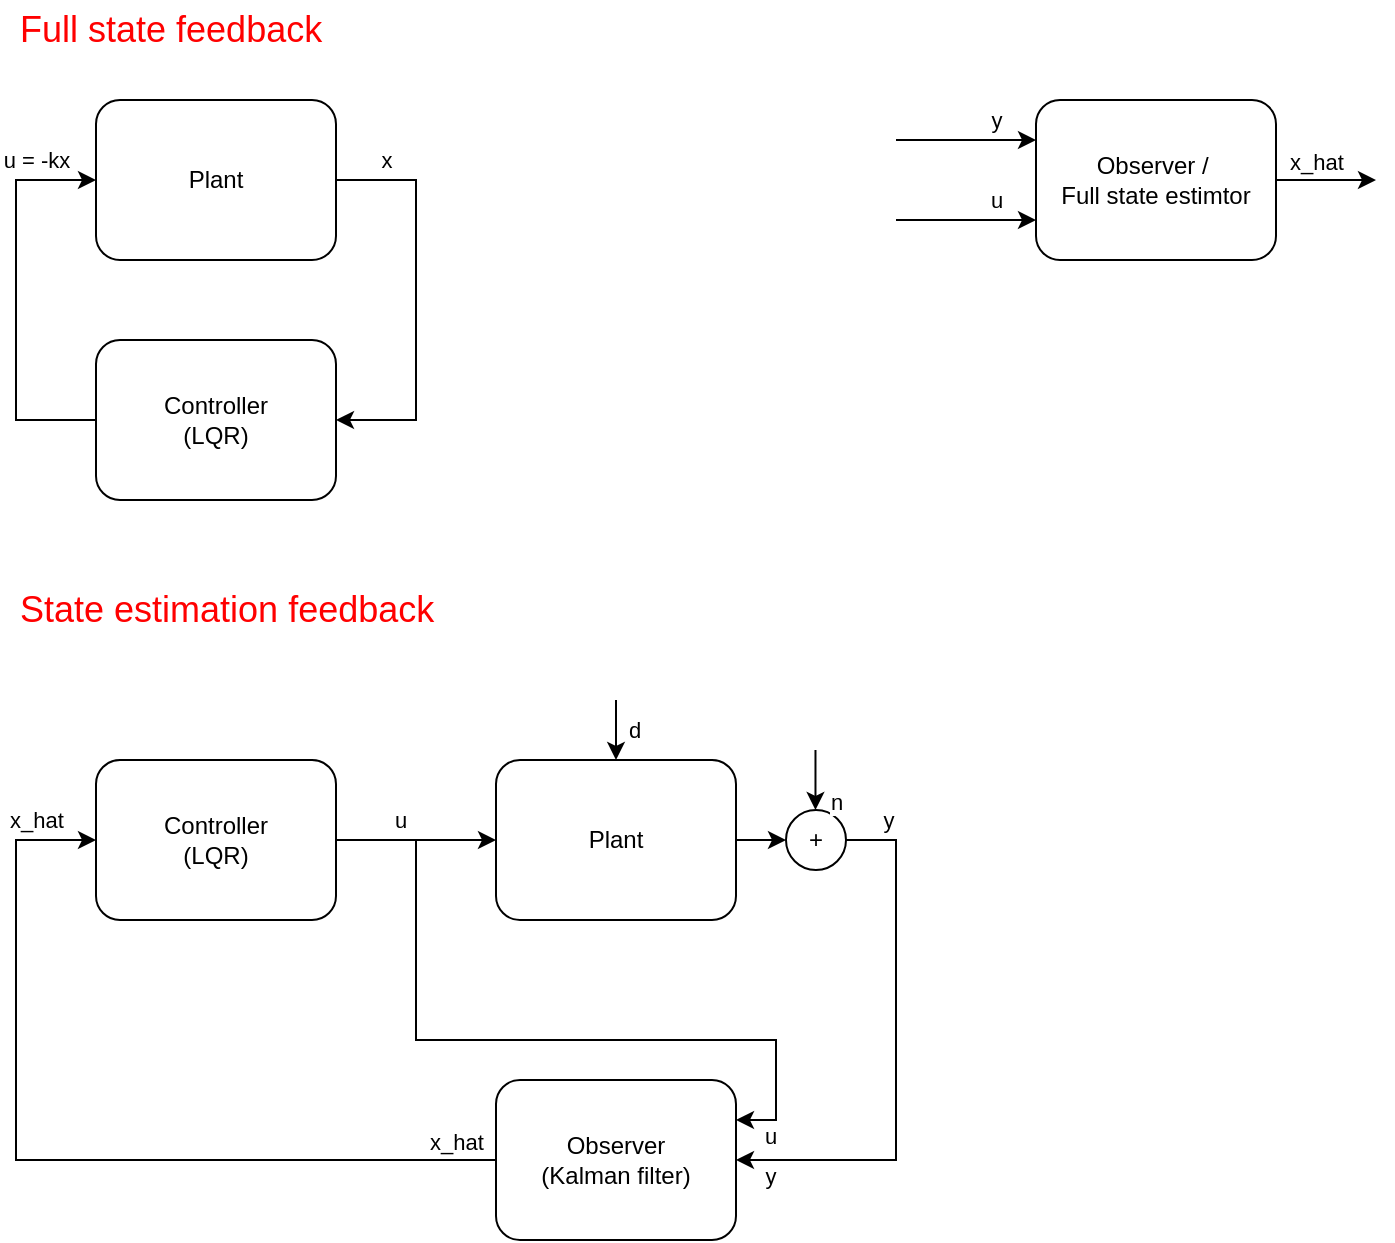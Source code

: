 <mxfile version="26.0.16">
  <diagram name="Page-1" id="7SEAcI8mhZDO4gK0xqJv">
    <mxGraphModel dx="1036" dy="657" grid="1" gridSize="10" guides="1" tooltips="1" connect="1" arrows="1" fold="1" page="1" pageScale="1" pageWidth="850" pageHeight="1100" background="none" math="1" shadow="0">
      <root>
        <mxCell id="0" />
        <mxCell id="1" parent="0" />
        <mxCell id="jNEHD31s4Rs4TwqSO5Y9-8" style="edgeStyle=orthogonalEdgeStyle;rounded=0;orthogonalLoop=1;jettySize=auto;html=1;entryX=1;entryY=0.5;entryDx=0;entryDy=0;exitX=1;exitY=0.5;exitDx=0;exitDy=0;" parent="1" source="jNEHD31s4Rs4TwqSO5Y9-2" target="jNEHD31s4Rs4TwqSO5Y9-3" edge="1">
          <mxGeometry relative="1" as="geometry">
            <Array as="points">
              <mxPoint x="240" y="190" />
              <mxPoint x="240" y="310" />
            </Array>
          </mxGeometry>
        </mxCell>
        <mxCell id="jNEHD31s4Rs4TwqSO5Y9-11" value="x" style="edgeLabel;html=1;align=center;verticalAlign=middle;resizable=0;points=[];" parent="jNEHD31s4Rs4TwqSO5Y9-8" vertex="1" connectable="0">
          <mxGeometry x="-0.75" y="1" relative="1" as="geometry">
            <mxPoint y="-9" as="offset" />
          </mxGeometry>
        </mxCell>
        <mxCell id="jNEHD31s4Rs4TwqSO5Y9-2" value="Plant" style="rounded=1;whiteSpace=wrap;html=1;" parent="1" vertex="1">
          <mxGeometry x="80" y="150" width="120" height="80" as="geometry" />
        </mxCell>
        <mxCell id="jNEHD31s4Rs4TwqSO5Y9-3" value="Controller&lt;br&gt;(LQR)" style="rounded=1;whiteSpace=wrap;html=1;" parent="1" vertex="1">
          <mxGeometry x="80" y="270" width="120" height="80" as="geometry" />
        </mxCell>
        <mxCell id="jNEHD31s4Rs4TwqSO5Y9-5" value="" style="edgeStyle=orthogonalEdgeStyle;rounded=0;orthogonalLoop=1;jettySize=auto;html=1;exitX=0;exitY=0.5;exitDx=0;exitDy=0;entryX=0;entryY=0.5;entryDx=0;entryDy=0;" parent="1" source="jNEHD31s4Rs4TwqSO5Y9-3" target="jNEHD31s4Rs4TwqSO5Y9-2" edge="1">
          <mxGeometry relative="1" as="geometry">
            <mxPoint x="20" y="190" as="sourcePoint" />
            <Array as="points">
              <mxPoint x="40" y="310" />
              <mxPoint x="40" y="190" />
            </Array>
          </mxGeometry>
        </mxCell>
        <mxCell id="jNEHD31s4Rs4TwqSO5Y9-12" value="u = -kx" style="edgeLabel;html=1;align=center;verticalAlign=middle;resizable=0;points=[];" parent="jNEHD31s4Rs4TwqSO5Y9-5" vertex="1" connectable="0">
          <mxGeometry x="-0.13" relative="1" as="geometry">
            <mxPoint x="10" y="-83" as="offset" />
          </mxGeometry>
        </mxCell>
        <mxCell id="jNEHD31s4Rs4TwqSO5Y9-13" value="Full state feedback" style="text;html=1;align=left;verticalAlign=middle;whiteSpace=wrap;rounded=0;fontSize=18;fontColor=#FF0000;movable=1;resizable=1;rotatable=1;deletable=1;editable=1;locked=0;connectable=1;" parent="1" vertex="1">
          <mxGeometry x="40" y="100" width="210" height="30" as="geometry" />
        </mxCell>
        <mxCell id="IQXI2ts_KiW_VjEzkFpI-3" style="edgeStyle=orthogonalEdgeStyle;rounded=0;orthogonalLoop=1;jettySize=auto;html=1;entryX=1;entryY=0.5;entryDx=0;entryDy=0;" parent="1" target="IQXI2ts_KiW_VjEzkFpI-5" edge="1">
          <mxGeometry relative="1" as="geometry">
            <mxPoint x="480" y="520" as="targetPoint" />
            <Array as="points">
              <mxPoint x="480" y="520" />
              <mxPoint x="480" y="680" />
            </Array>
            <mxPoint x="440" y="520" as="sourcePoint" />
          </mxGeometry>
        </mxCell>
        <mxCell id="X9ihv3QfzVHjMY8zq7Vj-11" value="y" style="edgeLabel;html=1;align=center;verticalAlign=middle;resizable=0;points=[];" vertex="1" connectable="0" parent="IQXI2ts_KiW_VjEzkFpI-3">
          <mxGeometry x="-0.746" y="-3" relative="1" as="geometry">
            <mxPoint y="-13" as="offset" />
          </mxGeometry>
        </mxCell>
        <mxCell id="X9ihv3QfzVHjMY8zq7Vj-8" value="" style="edgeStyle=orthogonalEdgeStyle;rounded=0;orthogonalLoop=1;jettySize=auto;html=1;" edge="1" parent="1" source="IQXI2ts_KiW_VjEzkFpI-1" target="X9ihv3QfzVHjMY8zq7Vj-6">
          <mxGeometry relative="1" as="geometry" />
        </mxCell>
        <mxCell id="IQXI2ts_KiW_VjEzkFpI-1" value="Plant" style="rounded=1;whiteSpace=wrap;html=1;" parent="1" vertex="1">
          <mxGeometry x="280" y="480" width="120" height="80" as="geometry" />
        </mxCell>
        <mxCell id="IQXI2ts_KiW_VjEzkFpI-12" style="edgeStyle=orthogonalEdgeStyle;rounded=0;orthogonalLoop=1;jettySize=auto;html=1;exitX=0;exitY=0.5;exitDx=0;exitDy=0;entryX=0;entryY=0.5;entryDx=0;entryDy=0;" parent="1" source="IQXI2ts_KiW_VjEzkFpI-5" target="IQXI2ts_KiW_VjEzkFpI-7" edge="1">
          <mxGeometry relative="1" as="geometry">
            <Array as="points">
              <mxPoint x="40" y="680" />
              <mxPoint x="40" y="520" />
            </Array>
          </mxGeometry>
        </mxCell>
        <mxCell id="IQXI2ts_KiW_VjEzkFpI-13" value="x_hat" style="edgeLabel;html=1;align=center;verticalAlign=middle;resizable=0;points=[];" parent="IQXI2ts_KiW_VjEzkFpI-12" vertex="1" connectable="0">
          <mxGeometry x="0.9" y="-2" relative="1" as="geometry">
            <mxPoint x="-8" y="-12" as="offset" />
          </mxGeometry>
        </mxCell>
        <mxCell id="IQXI2ts_KiW_VjEzkFpI-5" value="Observer&lt;br&gt;(Kalman filter)" style="rounded=1;whiteSpace=wrap;html=1;" parent="1" vertex="1">
          <mxGeometry x="280" y="640" width="120" height="80" as="geometry" />
        </mxCell>
        <mxCell id="IQXI2ts_KiW_VjEzkFpI-8" style="edgeStyle=orthogonalEdgeStyle;rounded=0;orthogonalLoop=1;jettySize=auto;html=1;exitX=1;exitY=0.5;exitDx=0;exitDy=0;entryX=0;entryY=0.5;entryDx=0;entryDy=0;" parent="1" source="IQXI2ts_KiW_VjEzkFpI-7" target="IQXI2ts_KiW_VjEzkFpI-1" edge="1">
          <mxGeometry relative="1" as="geometry" />
        </mxCell>
        <mxCell id="IQXI2ts_KiW_VjEzkFpI-9" value="u" style="edgeLabel;html=1;align=center;verticalAlign=middle;resizable=0;points=[];" parent="IQXI2ts_KiW_VjEzkFpI-8" vertex="1" connectable="0">
          <mxGeometry x="-0.2" y="-1" relative="1" as="geometry">
            <mxPoint y="-11" as="offset" />
          </mxGeometry>
        </mxCell>
        <mxCell id="IQXI2ts_KiW_VjEzkFpI-10" style="edgeStyle=orthogonalEdgeStyle;rounded=0;orthogonalLoop=1;jettySize=auto;html=1;exitX=1;exitY=0.5;exitDx=0;exitDy=0;entryX=1;entryY=0.25;entryDx=0;entryDy=0;" parent="1" source="IQXI2ts_KiW_VjEzkFpI-7" target="IQXI2ts_KiW_VjEzkFpI-5" edge="1">
          <mxGeometry relative="1" as="geometry">
            <mxPoint x="200" y="460" as="sourcePoint" />
            <mxPoint x="400" y="600" as="targetPoint" />
            <Array as="points">
              <mxPoint x="240" y="520" />
              <mxPoint x="240" y="620" />
              <mxPoint x="420" y="620" />
              <mxPoint x="420" y="660" />
            </Array>
          </mxGeometry>
        </mxCell>
        <mxCell id="IQXI2ts_KiW_VjEzkFpI-11" value="u" style="edgeLabel;html=1;align=center;verticalAlign=middle;resizable=0;points=[];" parent="IQXI2ts_KiW_VjEzkFpI-10" vertex="1" connectable="0">
          <mxGeometry x="0.778" y="1" relative="1" as="geometry">
            <mxPoint x="-4" y="30" as="offset" />
          </mxGeometry>
        </mxCell>
        <mxCell id="IQXI2ts_KiW_VjEzkFpI-7" value="Controller&lt;br&gt;(LQR)" style="rounded=1;whiteSpace=wrap;html=1;" parent="1" vertex="1">
          <mxGeometry x="80" y="480" width="120" height="80" as="geometry" />
        </mxCell>
        <mxCell id="IQXI2ts_KiW_VjEzkFpI-14" value="State estimation feedback" style="text;html=1;align=left;verticalAlign=middle;whiteSpace=wrap;rounded=0;fontSize=18;fontColor=#FF0000;movable=1;resizable=1;rotatable=1;deletable=1;editable=1;locked=0;connectable=1;" parent="1" vertex="1">
          <mxGeometry x="40" y="390" width="210" height="30" as="geometry" />
        </mxCell>
        <mxCell id="X9ihv3QfzVHjMY8zq7Vj-1" value="y" style="edgeLabel;html=1;align=center;verticalAlign=middle;resizable=0;points=[];" vertex="1" connectable="0" parent="1">
          <mxGeometry x="421.999" y="582" as="geometry">
            <mxPoint x="-5" y="106" as="offset" />
          </mxGeometry>
        </mxCell>
        <mxCell id="X9ihv3QfzVHjMY8zq7Vj-2" value="x_hat" style="edgeLabel;html=1;align=center;verticalAlign=middle;resizable=0;points=[];" vertex="1" connectable="0" parent="1">
          <mxGeometry x="137.005" y="582" as="geometry">
            <mxPoint x="123" y="89" as="offset" />
          </mxGeometry>
        </mxCell>
        <mxCell id="X9ihv3QfzVHjMY8zq7Vj-3" value="" style="endArrow=classic;html=1;rounded=0;entryX=0.5;entryY=0;entryDx=0;entryDy=0;" edge="1" parent="1" target="IQXI2ts_KiW_VjEzkFpI-1">
          <mxGeometry width="50" height="50" relative="1" as="geometry">
            <mxPoint x="340" y="450" as="sourcePoint" />
            <mxPoint x="470" y="520" as="targetPoint" />
          </mxGeometry>
        </mxCell>
        <mxCell id="X9ihv3QfzVHjMY8zq7Vj-4" value="d" style="edgeLabel;html=1;align=center;verticalAlign=middle;resizable=0;points=[];" vertex="1" connectable="0" parent="1">
          <mxGeometry x="435.789" y="518" as="geometry">
            <mxPoint x="-87" y="-53" as="offset" />
          </mxGeometry>
        </mxCell>
        <mxCell id="X9ihv3QfzVHjMY8zq7Vj-6" value="+" style="ellipse;whiteSpace=wrap;html=1;aspect=fixed;" vertex="1" parent="1">
          <mxGeometry x="425" y="505" width="30" height="30" as="geometry" />
        </mxCell>
        <mxCell id="X9ihv3QfzVHjMY8zq7Vj-9" value="" style="endArrow=classic;html=1;rounded=0;entryX=0.5;entryY=0;entryDx=0;entryDy=0;" edge="1" parent="1">
          <mxGeometry width="50" height="50" relative="1" as="geometry">
            <mxPoint x="439.74" y="475" as="sourcePoint" />
            <mxPoint x="439.74" y="505" as="targetPoint" />
          </mxGeometry>
        </mxCell>
        <mxCell id="X9ihv3QfzVHjMY8zq7Vj-10" value="n" style="edgeLabel;html=1;align=center;verticalAlign=middle;resizable=0;points=[];" vertex="1" connectable="0" parent="X9ihv3QfzVHjMY8zq7Vj-9">
          <mxGeometry x="-0.109" y="-1" relative="1" as="geometry">
            <mxPoint x="11" y="12" as="offset" />
          </mxGeometry>
        </mxCell>
        <mxCell id="X9ihv3QfzVHjMY8zq7Vj-17" style="edgeStyle=orthogonalEdgeStyle;rounded=0;orthogonalLoop=1;jettySize=auto;html=1;" edge="1" parent="1" source="X9ihv3QfzVHjMY8zq7Vj-12">
          <mxGeometry relative="1" as="geometry">
            <mxPoint x="720" y="190" as="targetPoint" />
          </mxGeometry>
        </mxCell>
        <mxCell id="X9ihv3QfzVHjMY8zq7Vj-18" value="x_hat" style="edgeLabel;html=1;align=center;verticalAlign=middle;resizable=0;points=[];" vertex="1" connectable="0" parent="X9ihv3QfzVHjMY8zq7Vj-17">
          <mxGeometry x="0.009" y="-1" relative="1" as="geometry">
            <mxPoint x="-5" y="-11" as="offset" />
          </mxGeometry>
        </mxCell>
        <mxCell id="X9ihv3QfzVHjMY8zq7Vj-12" value="Observer /&amp;nbsp;&lt;div&gt;Full state estimtor&lt;/div&gt;" style="rounded=1;whiteSpace=wrap;html=1;" vertex="1" parent="1">
          <mxGeometry x="550" y="150" width="120" height="80" as="geometry" />
        </mxCell>
        <mxCell id="X9ihv3QfzVHjMY8zq7Vj-13" value="" style="endArrow=classic;html=1;rounded=0;entryX=0;entryY=0.25;entryDx=0;entryDy=0;" edge="1" parent="1" target="X9ihv3QfzVHjMY8zq7Vj-12">
          <mxGeometry width="50" height="50" relative="1" as="geometry">
            <mxPoint x="480" y="170" as="sourcePoint" />
            <mxPoint x="500" y="190" as="targetPoint" />
          </mxGeometry>
        </mxCell>
        <mxCell id="X9ihv3QfzVHjMY8zq7Vj-14" value="y" style="edgeLabel;html=1;align=center;verticalAlign=middle;resizable=0;points=[];" vertex="1" connectable="0" parent="X9ihv3QfzVHjMY8zq7Vj-13">
          <mxGeometry x="-0.331" y="1" relative="1" as="geometry">
            <mxPoint x="26" y="-9" as="offset" />
          </mxGeometry>
        </mxCell>
        <mxCell id="X9ihv3QfzVHjMY8zq7Vj-15" value="" style="endArrow=classic;html=1;rounded=0;entryX=0;entryY=0.25;entryDx=0;entryDy=0;" edge="1" parent="1">
          <mxGeometry width="50" height="50" relative="1" as="geometry">
            <mxPoint x="480" y="210" as="sourcePoint" />
            <mxPoint x="550" y="210" as="targetPoint" />
          </mxGeometry>
        </mxCell>
        <mxCell id="X9ihv3QfzVHjMY8zq7Vj-16" value="u" style="edgeLabel;html=1;align=center;verticalAlign=middle;resizable=0;points=[];" vertex="1" connectable="0" parent="X9ihv3QfzVHjMY8zq7Vj-15">
          <mxGeometry x="-0.331" y="1" relative="1" as="geometry">
            <mxPoint x="26" y="-9" as="offset" />
          </mxGeometry>
        </mxCell>
      </root>
    </mxGraphModel>
  </diagram>
</mxfile>
